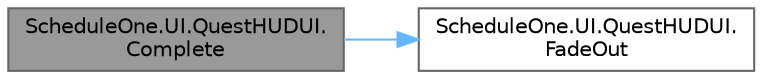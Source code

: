 digraph "ScheduleOne.UI.QuestHUDUI.Complete"
{
 // LATEX_PDF_SIZE
  bgcolor="transparent";
  edge [fontname=Helvetica,fontsize=10,labelfontname=Helvetica,labelfontsize=10];
  node [fontname=Helvetica,fontsize=10,shape=box,height=0.2,width=0.4];
  rankdir="LR";
  Node1 [id="Node000001",label="ScheduleOne.UI.QuestHUDUI.\lComplete",height=0.2,width=0.4,color="gray40", fillcolor="grey60", style="filled", fontcolor="black",tooltip=" "];
  Node1 -> Node2 [id="edge1_Node000001_Node000002",color="steelblue1",style="solid",tooltip=" "];
  Node2 [id="Node000002",label="ScheduleOne.UI.QuestHUDUI.\lFadeOut",height=0.2,width=0.4,color="grey40", fillcolor="white", style="filled",URL="$class_schedule_one_1_1_u_i_1_1_quest_h_u_d_u_i.html#a94fb03b6c00c88c3e5be29b863ad384d",tooltip=" "];
}
